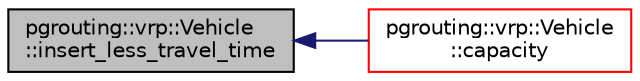 digraph "pgrouting::vrp::Vehicle::insert_less_travel_time"
{
  edge [fontname="Helvetica",fontsize="10",labelfontname="Helvetica",labelfontsize="10"];
  node [fontname="Helvetica",fontsize="10",shape=record];
  rankdir="LR";
  Node693 [label="pgrouting::vrp::Vehicle\l::insert_less_travel_time",height=0.2,width=0.4,color="black", fillcolor="grey75", style="filled", fontcolor="black"];
  Node693 -> Node694 [dir="back",color="midnightblue",fontsize="10",style="solid",fontname="Helvetica"];
  Node694 [label="pgrouting::vrp::Vehicle\l::capacity",height=0.2,width=0.4,color="red", fillcolor="white", style="filled",URL="$classpgrouting_1_1vrp_1_1Vehicle.html#ae1ed768d6cabc552f29b2d33d86ff386"];
}
